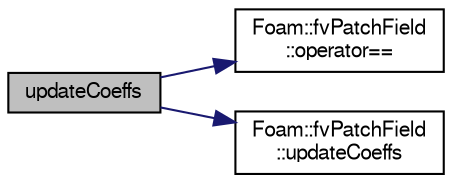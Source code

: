 digraph "updateCoeffs"
{
  bgcolor="transparent";
  edge [fontname="FreeSans",fontsize="10",labelfontname="FreeSans",labelfontsize="10"];
  node [fontname="FreeSans",fontsize="10",shape=record];
  rankdir="LR";
  Node47 [label="updateCoeffs",height=0.2,width=0.4,color="black", fillcolor="grey75", style="filled", fontcolor="black"];
  Node47 -> Node48 [color="midnightblue",fontsize="10",style="solid",fontname="FreeSans"];
  Node48 [label="Foam::fvPatchField\l::operator==",height=0.2,width=0.4,color="black",URL="$a22354.html#a3798c4d56e6290b68ef3c55d814a11ed"];
  Node47 -> Node49 [color="midnightblue",fontsize="10",style="solid",fontname="FreeSans"];
  Node49 [label="Foam::fvPatchField\l::updateCoeffs",height=0.2,width=0.4,color="black",URL="$a22354.html#a7e24eafac629d3733181cd942d4c902f",tooltip="Update the coefficients associated with the patch field. "];
}

